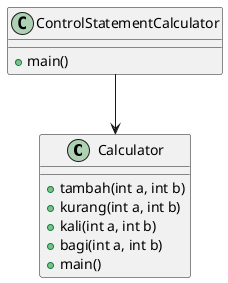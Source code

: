 @startuml Kurang

class Calculator {
    + tambah(int a, int b)
    + kurang(int a, int b)
    + kali(int a, int b)
    + bagi(int a, int b)
    + main()
}

class ControlStatementCalculator {
    + main()
}

ControlStatementCalculator --> Calculator


@enduml